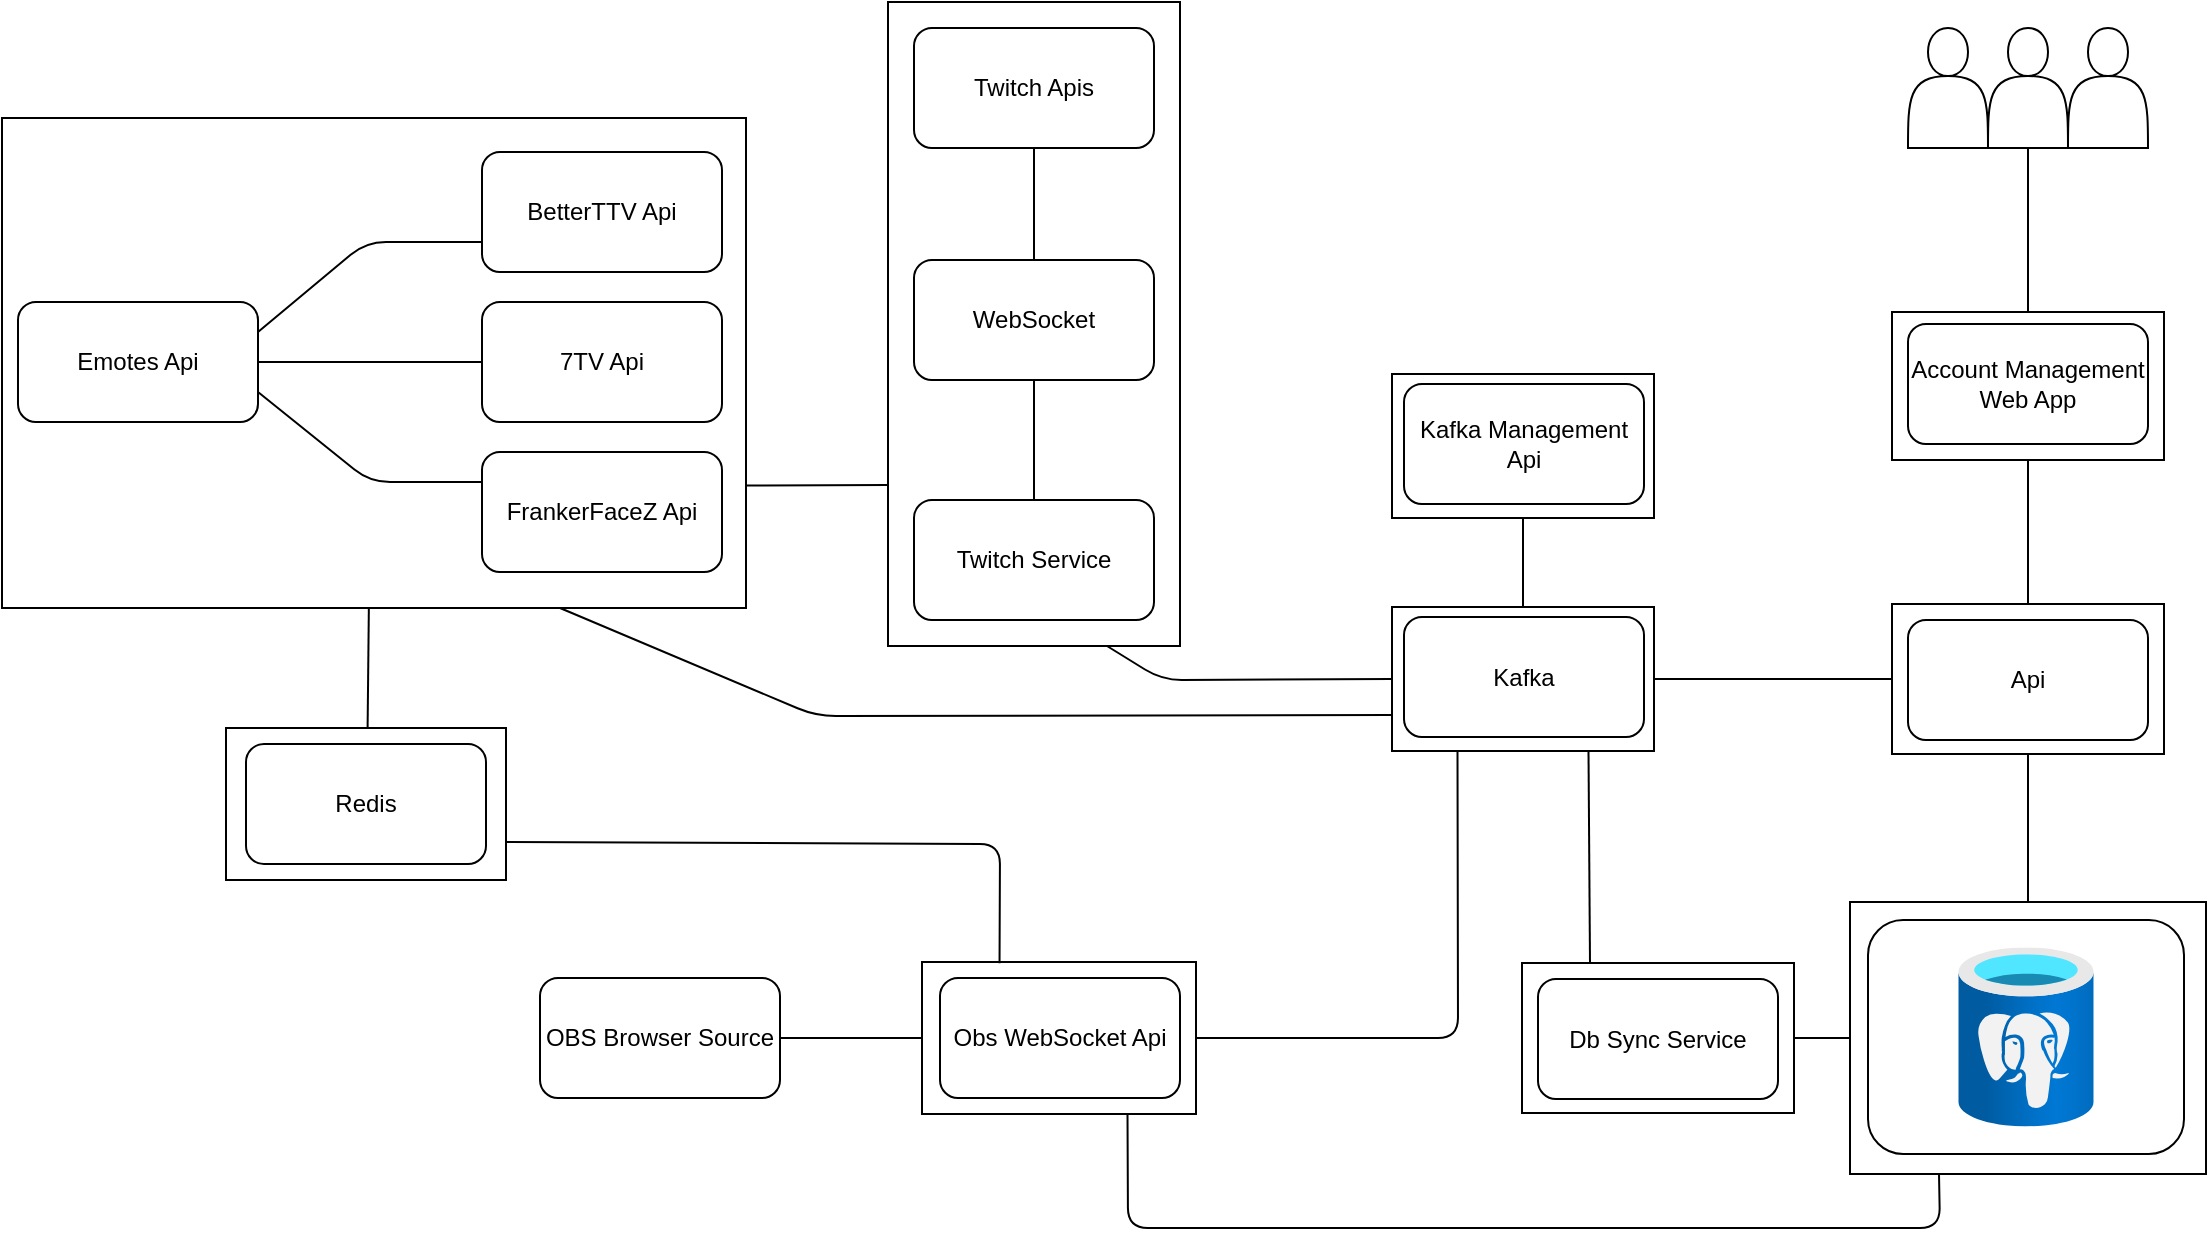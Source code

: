 <mxfile>
    <diagram id="xzpHRbGOJSJPZ4uM-KIv" name="Page-1">
        <mxGraphModel dx="1844" dy="729" grid="0" gridSize="10" guides="1" tooltips="1" connect="1" arrows="1" fold="1" page="0" pageScale="1" pageWidth="1100" pageHeight="850" math="0" shadow="0">
            <root>
                <mxCell id="0"/>
                <mxCell id="1" parent="0"/>
                <mxCell id="66" style="edgeStyle=none;html=1;exitX=0.5;exitY=0;exitDx=0;exitDy=0;entryX=0.5;entryY=1;entryDx=0;entryDy=0;startArrow=none;startFill=0;endArrow=none;endFill=0;" edge="1" parent="1" source="51" target="65">
                    <mxGeometry relative="1" as="geometry"/>
                </mxCell>
                <mxCell id="17" value="" style="group" vertex="1" connectable="0" parent="1">
                    <mxGeometry x="453" y="273" width="120" height="60" as="geometry"/>
                </mxCell>
                <mxCell id="14" value="" style="shape=actor;whiteSpace=wrap;html=1;" vertex="1" parent="17">
                    <mxGeometry width="40" height="60" as="geometry"/>
                </mxCell>
                <mxCell id="15" value="" style="shape=actor;whiteSpace=wrap;html=1;" vertex="1" parent="17">
                    <mxGeometry x="40" width="40" height="60" as="geometry"/>
                </mxCell>
                <mxCell id="16" value="" style="shape=actor;whiteSpace=wrap;html=1;" vertex="1" parent="17">
                    <mxGeometry x="80" width="40" height="60" as="geometry"/>
                </mxCell>
                <mxCell id="70" value="" style="group" vertex="1" connectable="0" parent="1">
                    <mxGeometry x="445" y="415" width="136" height="74" as="geometry"/>
                </mxCell>
                <mxCell id="69" value="" style="rounded=0;whiteSpace=wrap;html=1;" vertex="1" parent="70">
                    <mxGeometry width="136" height="74" as="geometry"/>
                </mxCell>
                <mxCell id="8" value="Account Management Web App" style="rounded=1;whiteSpace=wrap;html=1;" vertex="1" parent="70">
                    <mxGeometry x="8" y="6" width="120" height="60" as="geometry"/>
                </mxCell>
                <mxCell id="71" value="" style="group" vertex="1" connectable="0" parent="1">
                    <mxGeometry x="445" y="561" width="136" height="75" as="geometry"/>
                </mxCell>
                <mxCell id="67" value="" style="rounded=0;whiteSpace=wrap;html=1;" vertex="1" parent="71">
                    <mxGeometry width="136" height="75" as="geometry"/>
                </mxCell>
                <mxCell id="9" value="Api" style="rounded=1;whiteSpace=wrap;html=1;" vertex="1" parent="71">
                    <mxGeometry x="8" y="8" width="120" height="60" as="geometry"/>
                </mxCell>
                <mxCell id="72" value="" style="group" vertex="1" connectable="0" parent="1">
                    <mxGeometry x="195" y="562.5" width="131" height="72" as="geometry"/>
                </mxCell>
                <mxCell id="68" value="" style="rounded=0;whiteSpace=wrap;html=1;" vertex="1" parent="72">
                    <mxGeometry width="131" height="72" as="geometry"/>
                </mxCell>
                <mxCell id="11" value="Kafka" style="rounded=1;whiteSpace=wrap;html=1;" vertex="1" parent="72">
                    <mxGeometry x="6" y="5" width="120" height="60" as="geometry"/>
                </mxCell>
                <mxCell id="73" value="" style="group" vertex="1" connectable="0" parent="1">
                    <mxGeometry x="-388" y="623" width="140" height="76" as="geometry"/>
                </mxCell>
                <mxCell id="65" value="" style="rounded=0;whiteSpace=wrap;html=1;" vertex="1" parent="73">
                    <mxGeometry width="140" height="76" as="geometry"/>
                </mxCell>
                <mxCell id="43" value="Redis" style="rounded=1;whiteSpace=wrap;html=1;" vertex="1" parent="73">
                    <mxGeometry x="10" y="8" width="120" height="60" as="geometry"/>
                </mxCell>
                <mxCell id="74" value="" style="group" vertex="1" connectable="0" parent="1">
                    <mxGeometry x="-500" y="318" width="372" height="245" as="geometry"/>
                </mxCell>
                <mxCell id="51" value="" style="rounded=0;whiteSpace=wrap;html=1;" vertex="1" parent="74">
                    <mxGeometry width="372" height="245" as="geometry"/>
                </mxCell>
                <mxCell id="38" value="Emotes Api" style="rounded=1;whiteSpace=wrap;html=1;" vertex="1" parent="74">
                    <mxGeometry x="8" y="92" width="120" height="60" as="geometry"/>
                </mxCell>
                <mxCell id="45" value="7TV Api" style="rounded=1;whiteSpace=wrap;html=1;" vertex="1" parent="74">
                    <mxGeometry x="240" y="92" width="120" height="60" as="geometry"/>
                </mxCell>
                <mxCell id="48" style="edgeStyle=none;html=1;exitX=1;exitY=0.5;exitDx=0;exitDy=0;entryX=0;entryY=0.5;entryDx=0;entryDy=0;startArrow=none;startFill=0;endArrow=none;endFill=0;" edge="1" parent="74" source="38" target="45">
                    <mxGeometry relative="1" as="geometry"/>
                </mxCell>
                <mxCell id="46" value="BetterTTV Api" style="rounded=1;whiteSpace=wrap;html=1;" vertex="1" parent="74">
                    <mxGeometry x="240" y="17" width="120" height="60" as="geometry"/>
                </mxCell>
                <mxCell id="49" style="edgeStyle=none;html=1;exitX=1;exitY=0.25;exitDx=0;exitDy=0;entryX=0;entryY=0.75;entryDx=0;entryDy=0;startArrow=none;startFill=0;endArrow=none;endFill=0;" edge="1" parent="74" source="38" target="46">
                    <mxGeometry relative="1" as="geometry">
                        <Array as="points">
                            <mxPoint x="182" y="62"/>
                        </Array>
                    </mxGeometry>
                </mxCell>
                <mxCell id="47" value="FrankerFaceZ Api" style="rounded=1;whiteSpace=wrap;html=1;" vertex="1" parent="74">
                    <mxGeometry x="240" y="167" width="120" height="60" as="geometry"/>
                </mxCell>
                <mxCell id="50" style="edgeStyle=none;html=1;exitX=1;exitY=0.75;exitDx=0;exitDy=0;entryX=0;entryY=0.25;entryDx=0;entryDy=0;startArrow=none;startFill=0;endArrow=none;endFill=0;" edge="1" parent="74" source="38" target="47">
                    <mxGeometry relative="1" as="geometry">
                        <Array as="points">
                            <mxPoint x="184" y="182"/>
                        </Array>
                    </mxGeometry>
                </mxCell>
                <mxCell id="76" value="" style="group" vertex="1" connectable="0" parent="1">
                    <mxGeometry x="-57" y="260" width="146" height="322" as="geometry"/>
                </mxCell>
                <mxCell id="75" value="" style="rounded=0;whiteSpace=wrap;html=1;" vertex="1" parent="76">
                    <mxGeometry width="146" height="322" as="geometry"/>
                </mxCell>
                <mxCell id="7" value="Twitch Service" style="rounded=1;whiteSpace=wrap;html=1;" vertex="1" parent="76">
                    <mxGeometry x="13" y="249" width="120" height="60" as="geometry"/>
                </mxCell>
                <mxCell id="21" value="WebSocket" style="rounded=1;whiteSpace=wrap;html=1;" vertex="1" parent="76">
                    <mxGeometry x="13" y="129" width="120" height="60" as="geometry"/>
                </mxCell>
                <mxCell id="23" style="edgeStyle=none;html=1;exitX=0.5;exitY=0;exitDx=0;exitDy=0;entryX=0.5;entryY=1;entryDx=0;entryDy=0;startArrow=none;startFill=0;endArrow=none;endFill=0;" edge="1" parent="76" source="7" target="21">
                    <mxGeometry relative="1" as="geometry"/>
                </mxCell>
                <mxCell id="27" value="Twitch Apis" style="rounded=1;whiteSpace=wrap;html=1;" vertex="1" parent="76">
                    <mxGeometry x="13" y="13" width="120" height="60" as="geometry"/>
                </mxCell>
                <mxCell id="28" style="edgeStyle=none;html=1;exitX=0.5;exitY=0;exitDx=0;exitDy=0;entryX=0.5;entryY=1;entryDx=0;entryDy=0;startArrow=none;startFill=0;endArrow=none;endFill=0;" edge="1" parent="76" source="21" target="27">
                    <mxGeometry relative="1" as="geometry"/>
                </mxCell>
                <mxCell id="78" value="" style="group" vertex="1" connectable="0" parent="1">
                    <mxGeometry x="424" y="710" width="178" height="136" as="geometry"/>
                </mxCell>
                <mxCell id="77" value="" style="rounded=0;whiteSpace=wrap;html=1;" vertex="1" parent="78">
                    <mxGeometry width="178" height="136" as="geometry"/>
                </mxCell>
                <mxCell id="41" value="" style="group" vertex="1" connectable="0" parent="78">
                    <mxGeometry x="9" y="9" width="158" height="117" as="geometry"/>
                </mxCell>
                <mxCell id="5" value="" style="rounded=1;whiteSpace=wrap;html=1;fontStyle=4;container=0;" vertex="1" parent="41">
                    <mxGeometry width="158" height="117" as="geometry"/>
                </mxCell>
                <mxCell id="4" value="" style="aspect=fixed;html=1;points=[];align=center;image;fontSize=12;image=img/lib/azure2/databases/Azure_Database_PostgreSQL_Server.svg;fontFamily=Helvetica;fontColor=default;strokeColor=default;fillColor=default;fontStyle=4;container=0;" parent="41" vertex="1">
                    <mxGeometry x="7.4" y="13.75" width="143.2" height="89.5" as="geometry"/>
                </mxCell>
                <mxCell id="79" style="edgeStyle=none;html=1;exitX=0.5;exitY=1;exitDx=0;exitDy=0;entryX=0.5;entryY=0;entryDx=0;entryDy=0;startArrow=none;startFill=0;endArrow=none;endFill=0;" edge="1" parent="1" source="69" target="67">
                    <mxGeometry relative="1" as="geometry"/>
                </mxCell>
                <mxCell id="80" style="edgeStyle=none;html=1;exitX=0.5;exitY=0;exitDx=0;exitDy=0;entryX=0.5;entryY=1;entryDx=0;entryDy=0;startArrow=none;startFill=0;endArrow=none;endFill=0;" edge="1" parent="1" source="69" target="15">
                    <mxGeometry relative="1" as="geometry"/>
                </mxCell>
                <mxCell id="82" style="edgeStyle=none;html=1;exitX=0.5;exitY=1;exitDx=0;exitDy=0;entryX=0.5;entryY=0;entryDx=0;entryDy=0;startArrow=none;startFill=0;endArrow=none;endFill=0;" edge="1" parent="1" source="67" target="77">
                    <mxGeometry relative="1" as="geometry"/>
                </mxCell>
                <mxCell id="84" style="edgeStyle=none;html=1;exitX=0.75;exitY=1;exitDx=0;exitDy=0;entryX=0;entryY=0.5;entryDx=0;entryDy=0;startArrow=none;startFill=0;endArrow=none;endFill=0;" edge="1" parent="1" source="75" target="68">
                    <mxGeometry relative="1" as="geometry">
                        <Array as="points">
                            <mxPoint x="80" y="599"/>
                        </Array>
                    </mxGeometry>
                </mxCell>
                <mxCell id="85" style="edgeStyle=none;html=1;exitX=1;exitY=0.5;exitDx=0;exitDy=0;entryX=0;entryY=0.5;entryDx=0;entryDy=0;startArrow=none;startFill=0;endArrow=none;endFill=0;" edge="1" parent="1" source="68" target="67">
                    <mxGeometry relative="1" as="geometry"/>
                </mxCell>
                <mxCell id="98" style="edgeStyle=none;html=1;exitX=1;exitY=0.5;exitDx=0;exitDy=0;entryX=0;entryY=0.5;entryDx=0;entryDy=0;startArrow=none;startFill=0;endArrow=none;endFill=0;" edge="1" parent="1" source="87" target="95">
                    <mxGeometry relative="1" as="geometry"/>
                </mxCell>
                <mxCell id="87" value="OBS Browser Source" style="rounded=1;whiteSpace=wrap;html=1;" vertex="1" parent="1">
                    <mxGeometry x="-231" y="748" width="120" height="60" as="geometry"/>
                </mxCell>
                <mxCell id="89" style="edgeStyle=none;html=1;exitX=0;exitY=0.75;exitDx=0;exitDy=0;entryX=1;entryY=0.75;entryDx=0;entryDy=0;startArrow=none;startFill=0;endArrow=none;endFill=0;" edge="1" parent="1" source="75" target="51">
                    <mxGeometry relative="1" as="geometry"/>
                </mxCell>
                <mxCell id="97" value="" style="group" vertex="1" connectable="0" parent="1">
                    <mxGeometry x="-40" y="740" width="137" height="76" as="geometry"/>
                </mxCell>
                <mxCell id="95" value="" style="rounded=0;whiteSpace=wrap;html=1;" vertex="1" parent="97">
                    <mxGeometry width="137" height="76" as="geometry"/>
                </mxCell>
                <mxCell id="88" value="Obs WebSocket Api" style="rounded=1;whiteSpace=wrap;html=1;" vertex="1" parent="97">
                    <mxGeometry x="9" y="8" width="120" height="60" as="geometry"/>
                </mxCell>
                <mxCell id="99" style="edgeStyle=none;html=1;exitX=1;exitY=0.5;exitDx=0;exitDy=0;entryX=0.25;entryY=1;entryDx=0;entryDy=0;startArrow=none;startFill=0;endArrow=none;endFill=0;" edge="1" parent="1" source="95" target="68">
                    <mxGeometry relative="1" as="geometry">
                        <Array as="points">
                            <mxPoint x="228" y="778"/>
                        </Array>
                    </mxGeometry>
                </mxCell>
                <mxCell id="100" value="" style="group" vertex="1" connectable="0" parent="1">
                    <mxGeometry x="260" y="740.5" width="136" height="75" as="geometry"/>
                </mxCell>
                <mxCell id="101" value="" style="rounded=0;whiteSpace=wrap;html=1;" vertex="1" parent="100">
                    <mxGeometry width="136" height="75" as="geometry"/>
                </mxCell>
                <mxCell id="102" value="Db Sync Service" style="rounded=1;whiteSpace=wrap;html=1;" vertex="1" parent="100">
                    <mxGeometry x="8" y="8" width="120" height="60" as="geometry"/>
                </mxCell>
                <mxCell id="103" style="edgeStyle=none;html=1;exitX=0.75;exitY=1;exitDx=0;exitDy=0;entryX=0.25;entryY=0;entryDx=0;entryDy=0;startArrow=none;startFill=0;endArrow=none;endFill=0;" edge="1" parent="1" source="68" target="101">
                    <mxGeometry relative="1" as="geometry"/>
                </mxCell>
                <mxCell id="104" style="edgeStyle=none;html=1;exitX=1;exitY=0.5;exitDx=0;exitDy=0;entryX=0;entryY=0.5;entryDx=0;entryDy=0;startArrow=none;startFill=0;endArrow=none;endFill=0;" edge="1" parent="1" source="101" target="77">
                    <mxGeometry relative="1" as="geometry"/>
                </mxCell>
                <mxCell id="105" style="edgeStyle=none;html=1;entryX=1;entryY=0.75;entryDx=0;entryDy=0;startArrow=none;startFill=0;endArrow=none;endFill=0;exitX=0.283;exitY=0.008;exitDx=0;exitDy=0;exitPerimeter=0;" edge="1" parent="1" source="95">
                    <mxGeometry relative="1" as="geometry">
                        <mxPoint x="13" y="711" as="sourcePoint"/>
                        <mxPoint x="-248" y="680.0" as="targetPoint"/>
                        <Array as="points">
                            <mxPoint x="-1" y="681"/>
                        </Array>
                    </mxGeometry>
                </mxCell>
                <mxCell id="106" style="edgeStyle=none;html=1;exitX=0.75;exitY=1;exitDx=0;exitDy=0;entryX=0.25;entryY=1;entryDx=0;entryDy=0;startArrow=none;startFill=0;endArrow=none;endFill=0;" edge="1" parent="1" source="95" target="77">
                    <mxGeometry relative="1" as="geometry">
                        <Array as="points">
                            <mxPoint x="63" y="873"/>
                            <mxPoint x="469" y="873"/>
                        </Array>
                    </mxGeometry>
                </mxCell>
                <mxCell id="107" value="" style="group" vertex="1" connectable="0" parent="1">
                    <mxGeometry x="195" y="446" width="131" height="72" as="geometry"/>
                </mxCell>
                <mxCell id="108" value="" style="rounded=0;whiteSpace=wrap;html=1;" vertex="1" parent="107">
                    <mxGeometry width="131" height="72" as="geometry"/>
                </mxCell>
                <mxCell id="109" value="Kafka Management Api" style="rounded=1;whiteSpace=wrap;html=1;" vertex="1" parent="107">
                    <mxGeometry x="6" y="5" width="120" height="60" as="geometry"/>
                </mxCell>
                <mxCell id="110" style="edgeStyle=none;html=1;exitX=0.5;exitY=1;exitDx=0;exitDy=0;entryX=0.5;entryY=0;entryDx=0;entryDy=0;startArrow=none;startFill=0;endArrow=none;endFill=0;" edge="1" parent="1" source="108" target="68">
                    <mxGeometry relative="1" as="geometry"/>
                </mxCell>
                <mxCell id="111" style="edgeStyle=none;html=1;exitX=0;exitY=0.75;exitDx=0;exitDy=0;entryX=0.75;entryY=1;entryDx=0;entryDy=0;startArrow=none;startFill=0;endArrow=none;endFill=0;" edge="1" parent="1" source="68" target="51">
                    <mxGeometry relative="1" as="geometry">
                        <Array as="points">
                            <mxPoint x="-93" y="617"/>
                        </Array>
                    </mxGeometry>
                </mxCell>
            </root>
        </mxGraphModel>
    </diagram>
</mxfile>